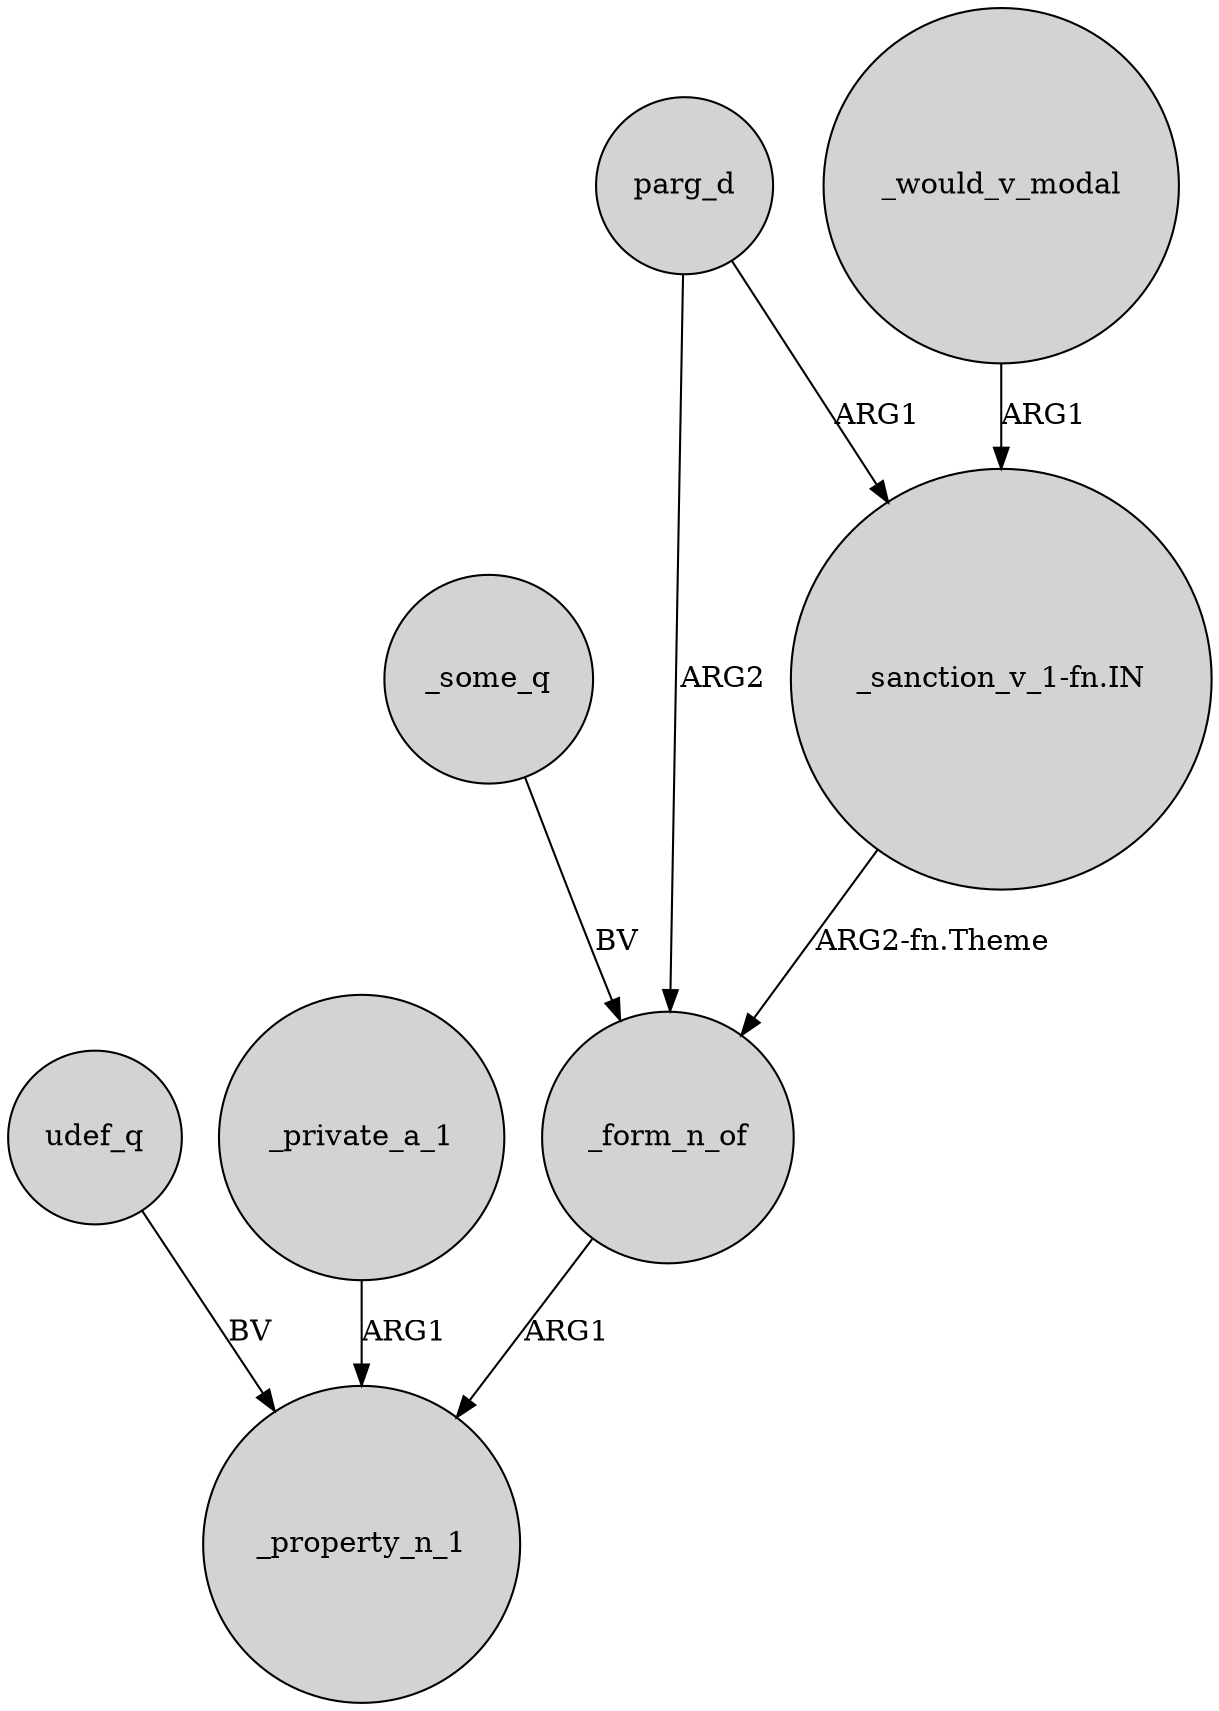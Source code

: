 digraph {
	node [shape=circle style=filled]
	"_sanction_v_1-fn.IN" -> _form_n_of [label="ARG2-fn.Theme"]
	_some_q -> _form_n_of [label=BV]
	_would_v_modal -> "_sanction_v_1-fn.IN" [label=ARG1]
	parg_d -> _form_n_of [label=ARG2]
	parg_d -> "_sanction_v_1-fn.IN" [label=ARG1]
	_form_n_of -> _property_n_1 [label=ARG1]
	udef_q -> _property_n_1 [label=BV]
	_private_a_1 -> _property_n_1 [label=ARG1]
}
